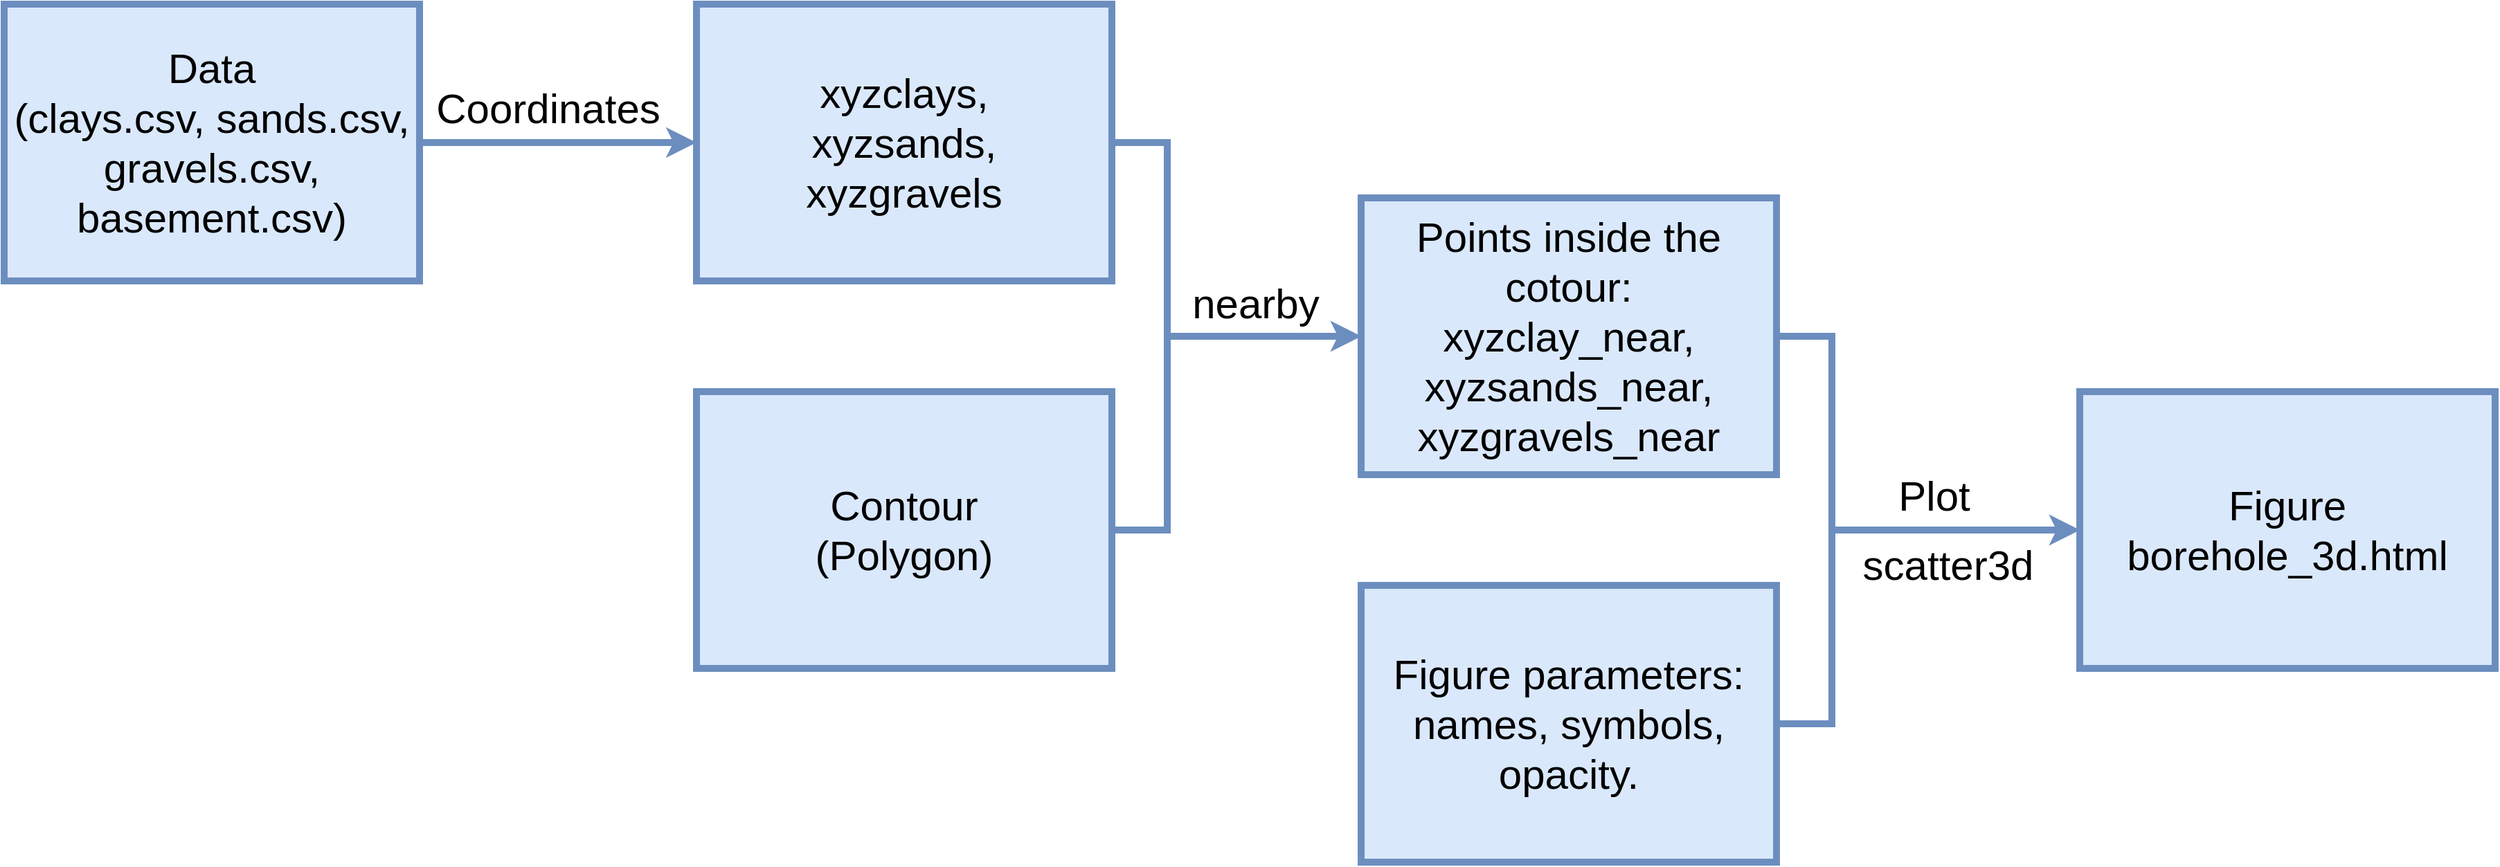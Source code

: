 <mxfile version="18.1.3" type="device"><diagram id="0bjjOGHsQ2b5K5tM8DwL" name="Page-1"><mxGraphModel dx="2447" dy="1503" grid="1" gridSize="10" guides="1" tooltips="1" connect="1" arrows="1" fold="1" page="1" pageScale="1" pageWidth="1600" pageHeight="1200" math="0" shadow="0"><root><mxCell id="0"/><mxCell id="1" parent="0"/><mxCell id="aII2p7Pa5SC3A94r0Jea-22" style="edgeStyle=orthogonalEdgeStyle;rounded=0;orthogonalLoop=1;jettySize=auto;html=1;exitX=1;exitY=0.5;exitDx=0;exitDy=0;entryX=0;entryY=0.5;entryDx=0;entryDy=0;fontSize=30;strokeWidth=5;fillColor=#dae8fc;strokeColor=#6c8ebf;" edge="1" parent="1" source="NRQtJW78DbEs29Zuit45-1" target="NRQtJW78DbEs29Zuit45-2"><mxGeometry relative="1" as="geometry"><Array as="points"><mxPoint x="860" y="500"/><mxPoint x="860" y="360"/></Array></mxGeometry></mxCell><mxCell id="NRQtJW78DbEs29Zuit45-1" value="&lt;div style=&quot;font-size: 30px;&quot;&gt;Contour&lt;/div&gt;&lt;div style=&quot;font-size: 30px;&quot;&gt;(Polygon)&lt;br style=&quot;font-size: 30px;&quot;&gt;&lt;/div&gt;" style="rounded=0;whiteSpace=wrap;html=1;fontSize=30;fillColor=#dae8fc;strokeColor=#6c8ebf;strokeWidth=5;" parent="1" vertex="1"><mxGeometry x="520" y="400" width="300" height="200" as="geometry"/></mxCell><mxCell id="aII2p7Pa5SC3A94r0Jea-23" style="edgeStyle=orthogonalEdgeStyle;rounded=0;orthogonalLoop=1;jettySize=auto;html=1;exitX=1;exitY=0.5;exitDx=0;exitDy=0;entryX=0;entryY=0.5;entryDx=0;entryDy=0;fontSize=30;strokeWidth=5;fillColor=#dae8fc;strokeColor=#6c8ebf;" edge="1" parent="1" source="NRQtJW78DbEs29Zuit45-2" target="xGs3qARLVPL8EpoNPRfp-2"><mxGeometry relative="1" as="geometry"><Array as="points"><mxPoint x="1340" y="360"/><mxPoint x="1340" y="500"/></Array></mxGeometry></mxCell><mxCell id="NRQtJW78DbEs29Zuit45-2" value="&lt;div style=&quot;font-size: 30px;&quot;&gt;Points inside the cotour:&lt;/div&gt;&lt;div&gt;xyzclay_near,&lt;/div&gt;&lt;div&gt;xyzsands_near,&lt;/div&gt;&lt;div&gt;xyzgravels_near&lt;br&gt;&lt;/div&gt;" style="rounded=0;whiteSpace=wrap;html=1;fontSize=30;fillColor=#dae8fc;strokeColor=#6c8ebf;strokeWidth=5;" parent="1" vertex="1"><mxGeometry x="1000" y="260" width="300" height="200" as="geometry"/></mxCell><mxCell id="aII2p7Pa5SC3A94r0Jea-3" style="edgeStyle=orthogonalEdgeStyle;rounded=0;orthogonalLoop=1;jettySize=auto;html=1;exitX=1;exitY=0.5;exitDx=0;exitDy=0;entryX=0;entryY=0.5;entryDx=0;entryDy=0;fillColor=#dae8fc;strokeColor=#6c8ebf;strokeWidth=5;" edge="1" parent="1" source="xGs3qARLVPL8EpoNPRfp-1" target="aII2p7Pa5SC3A94r0Jea-1"><mxGeometry relative="1" as="geometry"/></mxCell><mxCell id="xGs3qARLVPL8EpoNPRfp-1" value="&lt;div style=&quot;font-size: 30px;&quot;&gt;Data&lt;/div&gt;&lt;div style=&quot;font-size: 30px;&quot;&gt;(clays.csv, sands.csv, gravels.csv, &lt;br&gt;&lt;/div&gt;&lt;div style=&quot;font-size: 30px;&quot;&gt;basement.csv)&lt;br style=&quot;font-size: 30px;&quot;&gt;&lt;/div&gt;" style="rounded=0;whiteSpace=wrap;html=1;fontSize=30;fillColor=#dae8fc;strokeColor=#6c8ebf;strokeWidth=5;" parent="1" vertex="1"><mxGeometry x="20" y="120" width="300" height="200" as="geometry"/></mxCell><mxCell id="xGs3qARLVPL8EpoNPRfp-2" value="Figure borehole_3d.html" style="rounded=0;whiteSpace=wrap;html=1;fontSize=30;fillColor=#dae8fc;strokeColor=#6c8ebf;strokeWidth=5;" parent="1" vertex="1"><mxGeometry x="1519" y="400" width="300" height="200" as="geometry"/></mxCell><mxCell id="aII2p7Pa5SC3A94r0Jea-20" style="edgeStyle=orthogonalEdgeStyle;rounded=0;orthogonalLoop=1;jettySize=auto;html=1;exitX=1;exitY=0.5;exitDx=0;exitDy=0;entryX=0;entryY=0.5;entryDx=0;entryDy=0;fontSize=30;strokeWidth=5;fillColor=#dae8fc;strokeColor=#6c8ebf;" edge="1" parent="1" source="aII2p7Pa5SC3A94r0Jea-1" target="NRQtJW78DbEs29Zuit45-2"><mxGeometry relative="1" as="geometry"><Array as="points"><mxPoint x="860" y="220"/><mxPoint x="860" y="360"/></Array></mxGeometry></mxCell><mxCell id="aII2p7Pa5SC3A94r0Jea-1" value="xyzclays,&lt;div&gt;xyzsands,&lt;/div&gt;&lt;div&gt;xyzgravels&lt;br&gt;&lt;/div&gt;" style="rounded=0;whiteSpace=wrap;html=1;fontSize=30;fillColor=#dae8fc;strokeColor=#6c8ebf;strokeWidth=5;" vertex="1" parent="1"><mxGeometry x="520" y="120" width="300" height="200" as="geometry"/></mxCell><mxCell id="aII2p7Pa5SC3A94r0Jea-25" style="edgeStyle=orthogonalEdgeStyle;rounded=0;orthogonalLoop=1;jettySize=auto;html=1;exitX=1;exitY=0.5;exitDx=0;exitDy=0;entryX=0;entryY=0.5;entryDx=0;entryDy=0;fontSize=30;strokeWidth=5;fillColor=#dae8fc;strokeColor=#6c8ebf;" edge="1" parent="1" source="aII2p7Pa5SC3A94r0Jea-2" target="xGs3qARLVPL8EpoNPRfp-2"><mxGeometry relative="1" as="geometry"><Array as="points"><mxPoint x="1340" y="640"/><mxPoint x="1340" y="500"/></Array></mxGeometry></mxCell><mxCell id="aII2p7Pa5SC3A94r0Jea-2" value="&lt;div&gt;Figure parameters:&lt;/div&gt;&lt;div&gt;names, symbols, opacity.&lt;br&gt;&lt;/div&gt;" style="rounded=0;whiteSpace=wrap;html=1;fontSize=30;fillColor=#dae8fc;strokeColor=#6c8ebf;strokeWidth=5;" vertex="1" parent="1"><mxGeometry x="1000" y="540" width="300" height="200" as="geometry"/></mxCell><mxCell id="aII2p7Pa5SC3A94r0Jea-13" value="Coordinates" style="text;html=1;strokeColor=none;fillColor=none;align=center;verticalAlign=middle;whiteSpace=wrap;rounded=0;fontSize=30;" vertex="1" parent="1"><mxGeometry x="318" y="170" width="190" height="50" as="geometry"/></mxCell><mxCell id="aII2p7Pa5SC3A94r0Jea-14" value="nearby" style="text;html=1;strokeColor=none;fillColor=none;align=center;verticalAlign=middle;whiteSpace=wrap;rounded=0;fontSize=30;" vertex="1" parent="1"><mxGeometry x="829" y="311" width="190" height="50" as="geometry"/></mxCell><mxCell id="aII2p7Pa5SC3A94r0Jea-15" value="Plot" style="text;html=1;strokeColor=none;fillColor=none;align=center;verticalAlign=middle;whiteSpace=wrap;rounded=0;fontSize=30;" vertex="1" parent="1"><mxGeometry x="1319" y="450" width="190" height="50" as="geometry"/></mxCell><mxCell id="aII2p7Pa5SC3A94r0Jea-16" value="scatter3d" style="text;html=1;strokeColor=none;fillColor=none;align=center;verticalAlign=middle;whiteSpace=wrap;rounded=0;fontSize=30;" vertex="1" parent="1"><mxGeometry x="1329" y="500" width="190" height="50" as="geometry"/></mxCell></root></mxGraphModel></diagram></mxfile>